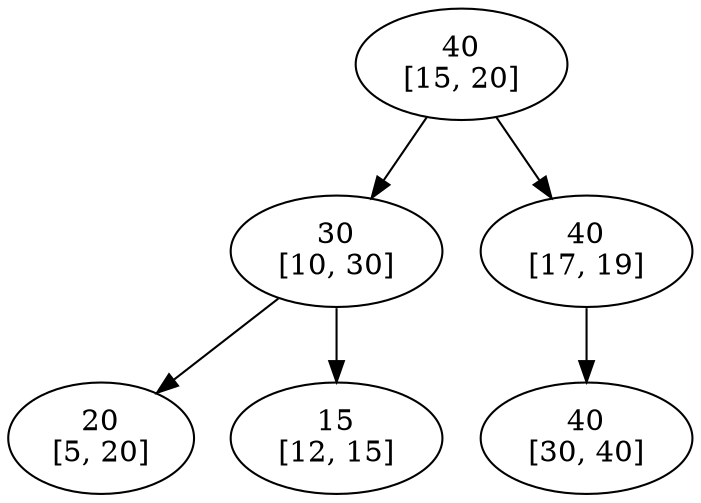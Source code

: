digraph G {
	"40
[15, 20]" -> "30
[10, 30]"
	"40
[15, 20]" -> "40
[17, 19]"
	"30
[10, 30]" -> "20
[5, 20]"
	"30
[10, 30]" -> "15
[12, 15]"
	"40
[17, 19]" -> "40
[30, 40]"
}
